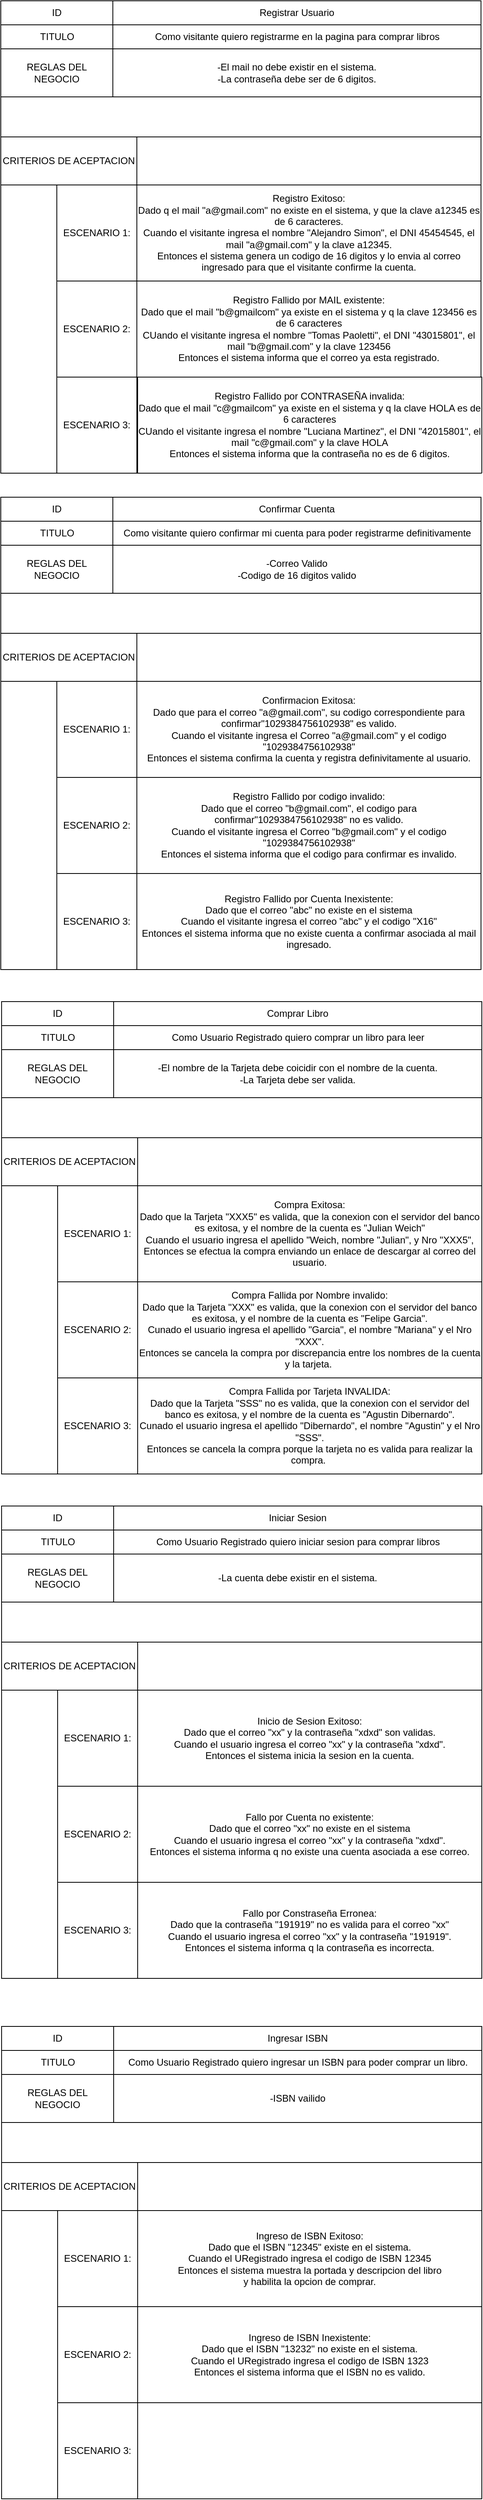 <mxfile version="24.7.17">
  <diagram name="Página-1" id="Mnn7C7-7VE1_M-MDiYTx">
    <mxGraphModel dx="880" dy="532" grid="1" gridSize="10" guides="1" tooltips="1" connect="1" arrows="1" fold="1" page="1" pageScale="1" pageWidth="827" pageHeight="1169" math="0" shadow="0">
      <root>
        <mxCell id="0" />
        <mxCell id="1" parent="0" />
        <mxCell id="3eRoRjSr4uKufoWmJXe3-1" value="ID" style="swimlane;fontStyle=0;childLayout=stackLayout;horizontal=1;startSize=30;horizontalStack=0;resizeParent=1;resizeParentMax=0;resizeLast=0;collapsible=1;marginBottom=0;whiteSpace=wrap;html=1;" vertex="1" parent="1">
          <mxGeometry x="114" y="80" width="140" height="90" as="geometry" />
        </mxCell>
        <mxCell id="3eRoRjSr4uKufoWmJXe3-2" value="TITULO" style="text;html=1;align=center;verticalAlign=middle;resizable=0;points=[];autosize=1;strokeColor=none;fillColor=none;" vertex="1" parent="3eRoRjSr4uKufoWmJXe3-1">
          <mxGeometry y="30" width="140" height="30" as="geometry" />
        </mxCell>
        <mxCell id="3eRoRjSr4uKufoWmJXe3-3" value="Descripción" style="text;html=1;align=center;verticalAlign=middle;resizable=0;points=[];autosize=1;strokeColor=none;fillColor=none;" vertex="1" parent="3eRoRjSr4uKufoWmJXe3-1">
          <mxGeometry y="60" width="140" height="30" as="geometry" />
        </mxCell>
        <mxCell id="3eRoRjSr4uKufoWmJXe3-4" value="Registrar Usuario" style="swimlane;fontStyle=0;childLayout=stackLayout;horizontal=1;startSize=30;horizontalStack=0;resizeParent=1;resizeParentMax=0;resizeLast=0;collapsible=1;marginBottom=0;whiteSpace=wrap;html=1;" vertex="1" parent="1">
          <mxGeometry x="254" y="80" width="460" height="60" as="geometry" />
        </mxCell>
        <mxCell id="3eRoRjSr4uKufoWmJXe3-16" value="Como visitante quiero registrarme en la pagina para comprar libros" style="text;html=1;align=center;verticalAlign=middle;resizable=0;points=[];autosize=1;strokeColor=none;fillColor=none;" vertex="1" parent="3eRoRjSr4uKufoWmJXe3-4">
          <mxGeometry y="30" width="460" height="30" as="geometry" />
        </mxCell>
        <mxCell id="3eRoRjSr4uKufoWmJXe3-5" value="REGLAS DEL&lt;div&gt;NEGOCIO&lt;/div&gt;" style="swimlane;fontStyle=0;childLayout=stackLayout;horizontal=1;startSize=60;horizontalStack=0;resizeParent=1;resizeParentMax=0;resizeLast=0;collapsible=1;marginBottom=0;whiteSpace=wrap;html=1;" vertex="1" parent="1">
          <mxGeometry x="114" y="140" width="140" height="60" as="geometry" />
        </mxCell>
        <mxCell id="3eRoRjSr4uKufoWmJXe3-6" value="-El mail no debe existir en el sistema.&lt;div&gt;-La contraseña debe ser de 6 digitos.&lt;/div&gt;" style="swimlane;fontStyle=0;childLayout=stackLayout;horizontal=1;startSize=60;horizontalStack=0;resizeParent=1;resizeParentMax=0;resizeLast=0;collapsible=1;marginBottom=0;whiteSpace=wrap;html=1;" vertex="1" parent="1">
          <mxGeometry x="254" y="140" width="460" height="60" as="geometry" />
        </mxCell>
        <mxCell id="3eRoRjSr4uKufoWmJXe3-7" value="CRITERIOS DE ACEPTACION" style="swimlane;fontStyle=0;childLayout=stackLayout;horizontal=1;startSize=60;horizontalStack=0;resizeParent=1;resizeParentMax=0;resizeLast=0;collapsible=1;marginBottom=0;whiteSpace=wrap;html=1;" vertex="1" parent="1">
          <mxGeometry x="114" y="250" width="170" height="60" as="geometry" />
        </mxCell>
        <mxCell id="3eRoRjSr4uKufoWmJXe3-8" value="" style="swimlane;fontStyle=0;childLayout=stackLayout;horizontal=1;startSize=60;horizontalStack=0;resizeParent=1;resizeParentMax=0;resizeLast=0;collapsible=1;marginBottom=0;whiteSpace=wrap;html=1;" vertex="1" parent="1">
          <mxGeometry x="284" y="250" width="430" height="60" as="geometry" />
        </mxCell>
        <mxCell id="3eRoRjSr4uKufoWmJXe3-9" value="ESCENARIO 1:" style="swimlane;fontStyle=0;childLayout=stackLayout;horizontal=1;startSize=120;horizontalStack=0;resizeParent=1;resizeParentMax=0;resizeLast=0;collapsible=1;marginBottom=0;whiteSpace=wrap;html=1;" vertex="1" parent="1">
          <mxGeometry x="184" y="310" width="100" height="120" as="geometry" />
        </mxCell>
        <mxCell id="3eRoRjSr4uKufoWmJXe3-10" value="Registro Exitoso:&lt;div&gt;Dado q el mail &quot;a@gmail.com&quot; no existe en el sistema, y que la clave a12345 es de 6 caracteres.&lt;/div&gt;&lt;div&gt;Cuando el visitante ingresa el nombre &quot;Alejandro Simon&quot;, el DNI 45454545, el mail &quot;a@gmail.com&quot; y la clave a12345.&lt;/div&gt;&lt;div&gt;Entonces el sistema genera un codigo de 16 digitos y lo envia al correo ingresado para que el visitante confirme la cuenta.&lt;/div&gt;" style="swimlane;fontStyle=0;childLayout=stackLayout;horizontal=1;startSize=120;horizontalStack=0;resizeParent=1;resizeParentMax=0;resizeLast=0;collapsible=1;marginBottom=0;whiteSpace=wrap;html=1;" vertex="1" parent="1">
          <mxGeometry x="284" y="310" width="430" height="120" as="geometry" />
        </mxCell>
        <mxCell id="3eRoRjSr4uKufoWmJXe3-11" value="" style="swimlane;startSize=0;" vertex="1" parent="1">
          <mxGeometry x="114" y="80" width="600" height="590" as="geometry" />
        </mxCell>
        <mxCell id="3eRoRjSr4uKufoWmJXe3-12" value="ESCENARIO 2:" style="swimlane;fontStyle=0;childLayout=stackLayout;horizontal=1;startSize=120;horizontalStack=0;resizeParent=1;resizeParentMax=0;resizeLast=0;collapsible=1;marginBottom=0;whiteSpace=wrap;html=1;" vertex="1" parent="3eRoRjSr4uKufoWmJXe3-11">
          <mxGeometry x="70" y="350" width="100" height="120" as="geometry" />
        </mxCell>
        <mxCell id="3eRoRjSr4uKufoWmJXe3-13" value="Registro Fallido por MAIL existente:&lt;div&gt;Dado que el mail &quot;b@gmailcom&quot; ya existe en el sistema y q la clave 123456 es de 6 caracteres&lt;/div&gt;&lt;div&gt;CUando el visitante ingresa el nombre &quot;Tomas Paoletti&quot;, el DNI &quot;43015801&quot;, el mail &quot;b@gmail.com&quot; y la clave 123456&lt;/div&gt;&lt;div&gt;Entonces el sistema informa que el correo ya esta registrado.&lt;/div&gt;" style="swimlane;fontStyle=0;childLayout=stackLayout;horizontal=1;startSize=120;horizontalStack=0;resizeParent=1;resizeParentMax=0;resizeLast=0;collapsible=1;marginBottom=0;whiteSpace=wrap;html=1;" vertex="1" parent="3eRoRjSr4uKufoWmJXe3-11">
          <mxGeometry x="170" y="350" width="430" height="120" as="geometry" />
        </mxCell>
        <mxCell id="3eRoRjSr4uKufoWmJXe3-14" value="ESCENARIO 3:" style="swimlane;fontStyle=0;childLayout=stackLayout;horizontal=1;startSize=120;horizontalStack=0;resizeParent=1;resizeParentMax=0;resizeLast=0;collapsible=1;marginBottom=0;whiteSpace=wrap;html=1;" vertex="1" parent="3eRoRjSr4uKufoWmJXe3-11">
          <mxGeometry x="70" y="470" width="100" height="120" as="geometry" />
        </mxCell>
        <mxCell id="3eRoRjSr4uKufoWmJXe3-15" value="Registro Fallido por CONTRASEÑA invalida:&lt;div&gt;&lt;div&gt;Dado que el mail &quot;c@gmailcom&quot; ya existe en el sistema y q la clave HOLA es de 6 caracteres&lt;/div&gt;&lt;div&gt;CUando el visitante ingresa el nombre &quot;Luciana Martinez&quot;, el DNI &quot;42015801&quot;, el mail &quot;c@gmail.com&quot; y la clave HOLA&lt;/div&gt;&lt;div&gt;Entonces el sistema informa que la contraseña no es de 6 digitos.&lt;/div&gt;&lt;/div&gt;" style="swimlane;fontStyle=0;childLayout=stackLayout;horizontal=1;startSize=120;horizontalStack=0;resizeParent=1;resizeParentMax=0;resizeLast=0;collapsible=1;marginBottom=0;whiteSpace=wrap;html=1;" vertex="1" parent="3eRoRjSr4uKufoWmJXe3-11">
          <mxGeometry x="171" y="470" width="430" height="120" as="geometry" />
        </mxCell>
        <mxCell id="3eRoRjSr4uKufoWmJXe3-17" value="ID" style="swimlane;fontStyle=0;childLayout=stackLayout;horizontal=1;startSize=30;horizontalStack=0;resizeParent=1;resizeParentMax=0;resizeLast=0;collapsible=1;marginBottom=0;whiteSpace=wrap;html=1;" vertex="1" parent="1">
          <mxGeometry x="114" y="700" width="140" height="90" as="geometry" />
        </mxCell>
        <mxCell id="3eRoRjSr4uKufoWmJXe3-18" value="TITULO" style="text;html=1;align=center;verticalAlign=middle;resizable=0;points=[];autosize=1;strokeColor=none;fillColor=none;" vertex="1" parent="3eRoRjSr4uKufoWmJXe3-17">
          <mxGeometry y="30" width="140" height="30" as="geometry" />
        </mxCell>
        <mxCell id="3eRoRjSr4uKufoWmJXe3-19" value="Descripción" style="text;html=1;align=center;verticalAlign=middle;resizable=0;points=[];autosize=1;strokeColor=none;fillColor=none;" vertex="1" parent="3eRoRjSr4uKufoWmJXe3-17">
          <mxGeometry y="60" width="140" height="30" as="geometry" />
        </mxCell>
        <mxCell id="3eRoRjSr4uKufoWmJXe3-20" value="Confirmar Cuenta" style="swimlane;fontStyle=0;childLayout=stackLayout;horizontal=1;startSize=30;horizontalStack=0;resizeParent=1;resizeParentMax=0;resizeLast=0;collapsible=1;marginBottom=0;whiteSpace=wrap;html=1;" vertex="1" parent="1">
          <mxGeometry x="254" y="700" width="460" height="60" as="geometry" />
        </mxCell>
        <mxCell id="3eRoRjSr4uKufoWmJXe3-32" value="Como visitante quiero confirmar mi cuenta para poder registrarme definitivamente" style="text;html=1;align=center;verticalAlign=middle;resizable=0;points=[];autosize=1;strokeColor=none;fillColor=none;" vertex="1" parent="3eRoRjSr4uKufoWmJXe3-20">
          <mxGeometry y="30" width="460" height="30" as="geometry" />
        </mxCell>
        <mxCell id="3eRoRjSr4uKufoWmJXe3-21" value="REGLAS DEL&lt;div&gt;NEGOCIO&lt;/div&gt;" style="swimlane;fontStyle=0;childLayout=stackLayout;horizontal=1;startSize=60;horizontalStack=0;resizeParent=1;resizeParentMax=0;resizeLast=0;collapsible=1;marginBottom=0;whiteSpace=wrap;html=1;" vertex="1" parent="1">
          <mxGeometry x="114" y="760" width="140" height="60" as="geometry" />
        </mxCell>
        <mxCell id="3eRoRjSr4uKufoWmJXe3-22" value="-Correo Valido&lt;div&gt;-Codigo de 16 digitos valido&lt;/div&gt;" style="swimlane;fontStyle=0;childLayout=stackLayout;horizontal=1;startSize=60;horizontalStack=0;resizeParent=1;resizeParentMax=0;resizeLast=0;collapsible=1;marginBottom=0;whiteSpace=wrap;html=1;" vertex="1" parent="1">
          <mxGeometry x="254" y="760" width="460" height="60" as="geometry" />
        </mxCell>
        <mxCell id="3eRoRjSr4uKufoWmJXe3-23" value="CRITERIOS DE ACEPTACION" style="swimlane;fontStyle=0;childLayout=stackLayout;horizontal=1;startSize=60;horizontalStack=0;resizeParent=1;resizeParentMax=0;resizeLast=0;collapsible=1;marginBottom=0;whiteSpace=wrap;html=1;" vertex="1" parent="1">
          <mxGeometry x="114" y="870" width="170" height="60" as="geometry" />
        </mxCell>
        <mxCell id="3eRoRjSr4uKufoWmJXe3-24" value="" style="swimlane;fontStyle=0;childLayout=stackLayout;horizontal=1;startSize=60;horizontalStack=0;resizeParent=1;resizeParentMax=0;resizeLast=0;collapsible=1;marginBottom=0;whiteSpace=wrap;html=1;" vertex="1" parent="1">
          <mxGeometry x="284" y="870" width="430" height="60" as="geometry" />
        </mxCell>
        <mxCell id="3eRoRjSr4uKufoWmJXe3-25" value="ESCENARIO 1:" style="swimlane;fontStyle=0;childLayout=stackLayout;horizontal=1;startSize=120;horizontalStack=0;resizeParent=1;resizeParentMax=0;resizeLast=0;collapsible=1;marginBottom=0;whiteSpace=wrap;html=1;" vertex="1" parent="1">
          <mxGeometry x="184" y="930" width="100" height="120" as="geometry" />
        </mxCell>
        <mxCell id="3eRoRjSr4uKufoWmJXe3-26" value="Confirmacion Exitosa:&lt;div&gt;Dado que para el correo &quot;a@gmail.com&quot;, su codigo correspondiente para confirmar&quot;1029384756102938&quot; es valido.&lt;/div&gt;&lt;div&gt;Cuando el visitante ingresa&amp;nbsp;&lt;span style=&quot;background-color: initial;&quot;&gt;el Correo &quot;a@gmail.com&quot; y el codigo &quot;1029384756102938&quot;&lt;/span&gt;&lt;/div&gt;&lt;div&gt;&lt;span style=&quot;background-color: initial;&quot;&gt;Entonces el sistema confirma la cuenta y registra definivitamente al usuario.&lt;/span&gt;&lt;/div&gt;" style="swimlane;fontStyle=0;childLayout=stackLayout;horizontal=1;startSize=120;horizontalStack=0;resizeParent=1;resizeParentMax=0;resizeLast=0;collapsible=1;marginBottom=0;whiteSpace=wrap;html=1;" vertex="1" parent="1">
          <mxGeometry x="284" y="930" width="430" height="120" as="geometry" />
        </mxCell>
        <mxCell id="3eRoRjSr4uKufoWmJXe3-27" value="" style="swimlane;startSize=0;" vertex="1" parent="1">
          <mxGeometry x="114" y="700" width="600" height="590" as="geometry" />
        </mxCell>
        <mxCell id="3eRoRjSr4uKufoWmJXe3-28" value="ESCENARIO 2:" style="swimlane;fontStyle=0;childLayout=stackLayout;horizontal=1;startSize=120;horizontalStack=0;resizeParent=1;resizeParentMax=0;resizeLast=0;collapsible=1;marginBottom=0;whiteSpace=wrap;html=1;" vertex="1" parent="3eRoRjSr4uKufoWmJXe3-27">
          <mxGeometry x="70" y="350" width="100" height="120" as="geometry" />
        </mxCell>
        <mxCell id="3eRoRjSr4uKufoWmJXe3-29" value="Registro Fallido por codigo invalido:&lt;div&gt;&lt;div&gt;Dado que el correo &quot;b@gmail.com&quot;, el codigo para confirmar&quot;1029384756102938&quot; no es valido.&lt;/div&gt;&lt;div&gt;Cuando el visitante ingresa&amp;nbsp;&lt;span style=&quot;background-color: initial;&quot;&gt;el Correo &quot;b@gmail.com&quot; y el codigo &quot;1029384756102938&quot;&lt;/span&gt;&lt;/div&gt;&lt;div&gt;&lt;span style=&quot;background-color: initial;&quot;&gt;Entonces el sistema informa que el codigo para confirmar es invalido.&lt;/span&gt;&lt;/div&gt;&lt;/div&gt;" style="swimlane;fontStyle=0;childLayout=stackLayout;horizontal=1;startSize=120;horizontalStack=0;resizeParent=1;resizeParentMax=0;resizeLast=0;collapsible=1;marginBottom=0;whiteSpace=wrap;html=1;" vertex="1" parent="3eRoRjSr4uKufoWmJXe3-27">
          <mxGeometry x="170" y="350" width="430" height="120" as="geometry" />
        </mxCell>
        <mxCell id="3eRoRjSr4uKufoWmJXe3-30" value="ESCENARIO 3:" style="swimlane;fontStyle=0;childLayout=stackLayout;horizontal=1;startSize=120;horizontalStack=0;resizeParent=1;resizeParentMax=0;resizeLast=0;collapsible=1;marginBottom=0;whiteSpace=wrap;html=1;" vertex="1" parent="3eRoRjSr4uKufoWmJXe3-27">
          <mxGeometry x="70" y="470" width="100" height="120" as="geometry" />
        </mxCell>
        <mxCell id="3eRoRjSr4uKufoWmJXe3-31" value="Registro Fallido por Cuenta Inexistente:&lt;div&gt;Dado que el correo &quot;abc&quot; no existe en el sistema&lt;/div&gt;&lt;div&gt;Cuando el visitante ingresa el correo &quot;abc&quot; y el codigo &quot;X16&quot;&lt;/div&gt;&lt;div&gt;Entonces el sistema informa que no existe cuenta a confirmar asociada al mail ingresado.&lt;/div&gt;" style="swimlane;fontStyle=0;childLayout=stackLayout;horizontal=1;startSize=120;horizontalStack=0;resizeParent=1;resizeParentMax=0;resizeLast=0;collapsible=1;marginBottom=0;whiteSpace=wrap;html=1;" vertex="1" parent="3eRoRjSr4uKufoWmJXe3-27">
          <mxGeometry x="170" y="470" width="430" height="120" as="geometry" />
        </mxCell>
        <mxCell id="3eRoRjSr4uKufoWmJXe3-33" value="ID" style="swimlane;fontStyle=0;childLayout=stackLayout;horizontal=1;startSize=30;horizontalStack=0;resizeParent=1;resizeParentMax=0;resizeLast=0;collapsible=1;marginBottom=0;whiteSpace=wrap;html=1;" vertex="1" parent="1">
          <mxGeometry x="115" y="1330" width="140" height="90" as="geometry" />
        </mxCell>
        <mxCell id="3eRoRjSr4uKufoWmJXe3-34" value="TITULO" style="text;html=1;align=center;verticalAlign=middle;resizable=0;points=[];autosize=1;strokeColor=none;fillColor=none;" vertex="1" parent="3eRoRjSr4uKufoWmJXe3-33">
          <mxGeometry y="30" width="140" height="30" as="geometry" />
        </mxCell>
        <mxCell id="3eRoRjSr4uKufoWmJXe3-35" value="Descripción" style="text;html=1;align=center;verticalAlign=middle;resizable=0;points=[];autosize=1;strokeColor=none;fillColor=none;" vertex="1" parent="3eRoRjSr4uKufoWmJXe3-33">
          <mxGeometry y="60" width="140" height="30" as="geometry" />
        </mxCell>
        <mxCell id="3eRoRjSr4uKufoWmJXe3-36" value="Comprar Libro" style="swimlane;fontStyle=0;childLayout=stackLayout;horizontal=1;startSize=30;horizontalStack=0;resizeParent=1;resizeParentMax=0;resizeLast=0;collapsible=1;marginBottom=0;whiteSpace=wrap;html=1;" vertex="1" parent="1">
          <mxGeometry x="255" y="1330" width="460" height="60" as="geometry" />
        </mxCell>
        <mxCell id="3eRoRjSr4uKufoWmJXe3-48" value="Como Usuario Registrado quiero comprar un libro para leer" style="text;html=1;align=center;verticalAlign=middle;resizable=0;points=[];autosize=1;strokeColor=none;fillColor=none;" vertex="1" parent="3eRoRjSr4uKufoWmJXe3-36">
          <mxGeometry y="30" width="460" height="30" as="geometry" />
        </mxCell>
        <mxCell id="3eRoRjSr4uKufoWmJXe3-37" value="REGLAS DEL&lt;div&gt;NEGOCIO&lt;/div&gt;" style="swimlane;fontStyle=0;childLayout=stackLayout;horizontal=1;startSize=60;horizontalStack=0;resizeParent=1;resizeParentMax=0;resizeLast=0;collapsible=1;marginBottom=0;whiteSpace=wrap;html=1;" vertex="1" parent="1">
          <mxGeometry x="115" y="1390" width="140" height="60" as="geometry" />
        </mxCell>
        <mxCell id="3eRoRjSr4uKufoWmJXe3-38" value="-El nombre de la Tarjeta debe coicidir con el nombre de la cuenta.&lt;div&gt;-La Tarjeta debe ser valida.&lt;/div&gt;" style="swimlane;fontStyle=0;childLayout=stackLayout;horizontal=1;startSize=60;horizontalStack=0;resizeParent=1;resizeParentMax=0;resizeLast=0;collapsible=1;marginBottom=0;whiteSpace=wrap;html=1;" vertex="1" parent="1">
          <mxGeometry x="255" y="1390" width="460" height="60" as="geometry" />
        </mxCell>
        <mxCell id="3eRoRjSr4uKufoWmJXe3-39" value="CRITERIOS DE ACEPTACION" style="swimlane;fontStyle=0;childLayout=stackLayout;horizontal=1;startSize=60;horizontalStack=0;resizeParent=1;resizeParentMax=0;resizeLast=0;collapsible=1;marginBottom=0;whiteSpace=wrap;html=1;" vertex="1" parent="1">
          <mxGeometry x="115" y="1500" width="170" height="60" as="geometry" />
        </mxCell>
        <mxCell id="3eRoRjSr4uKufoWmJXe3-40" value="" style="swimlane;fontStyle=0;childLayout=stackLayout;horizontal=1;startSize=60;horizontalStack=0;resizeParent=1;resizeParentMax=0;resizeLast=0;collapsible=1;marginBottom=0;whiteSpace=wrap;html=1;" vertex="1" parent="1">
          <mxGeometry x="285" y="1500" width="430" height="60" as="geometry" />
        </mxCell>
        <mxCell id="3eRoRjSr4uKufoWmJXe3-41" value="ESCENARIO 1:" style="swimlane;fontStyle=0;childLayout=stackLayout;horizontal=1;startSize=120;horizontalStack=0;resizeParent=1;resizeParentMax=0;resizeLast=0;collapsible=1;marginBottom=0;whiteSpace=wrap;html=1;" vertex="1" parent="1">
          <mxGeometry x="185" y="1560" width="100" height="120" as="geometry" />
        </mxCell>
        <mxCell id="3eRoRjSr4uKufoWmJXe3-42" value="Compra Exitosa:&lt;div&gt;Dado que la Tarjeta &quot;XXX5&quot; es valida, que la conexion con el servidor del banco es exitosa, y el nombre de la cuenta es &quot;Julian Weich&quot;&lt;/div&gt;&lt;div&gt;Cuando el usuario ingresa el apellido &quot;Weich, nombre &quot;Julian&quot;, y Nro &quot;XXX5&quot;,&lt;/div&gt;&lt;div&gt;Entonces se efectua la compra enviando un enlace de descargar al correo del usuario.&lt;/div&gt;" style="swimlane;fontStyle=0;childLayout=stackLayout;horizontal=1;startSize=120;horizontalStack=0;resizeParent=1;resizeParentMax=0;resizeLast=0;collapsible=1;marginBottom=0;whiteSpace=wrap;html=1;" vertex="1" parent="1">
          <mxGeometry x="285" y="1560" width="430" height="120" as="geometry" />
        </mxCell>
        <mxCell id="3eRoRjSr4uKufoWmJXe3-43" value="" style="swimlane;startSize=0;" vertex="1" parent="1">
          <mxGeometry x="115" y="1330" width="600" height="590" as="geometry" />
        </mxCell>
        <mxCell id="3eRoRjSr4uKufoWmJXe3-44" value="ESCENARIO 2:" style="swimlane;fontStyle=0;childLayout=stackLayout;horizontal=1;startSize=120;horizontalStack=0;resizeParent=1;resizeParentMax=0;resizeLast=0;collapsible=1;marginBottom=0;whiteSpace=wrap;html=1;" vertex="1" parent="3eRoRjSr4uKufoWmJXe3-43">
          <mxGeometry x="70" y="350" width="100" height="120" as="geometry" />
        </mxCell>
        <mxCell id="3eRoRjSr4uKufoWmJXe3-45" value="Compra Fallida por Nombre invalido:&lt;div&gt;Dado que la Tarjeta &quot;XXX&quot; es valida, que la conexion con el servidor del banco es exitosa, y el nombre de la cuenta es &quot;Felipe Garcia&quot;.&lt;/div&gt;&lt;div&gt;Cunado el usuario ingresa el apellido &quot;Garcia&quot;, el nombre &quot;Mariana&quot; y el Nro &quot;XXX&quot;.&lt;/div&gt;&lt;div&gt;Entonces se cancela la compra por discrepancia entre los nombres de la cuenta y la tarjeta.&amp;nbsp;&lt;/div&gt;" style="swimlane;fontStyle=0;childLayout=stackLayout;horizontal=1;startSize=120;horizontalStack=0;resizeParent=1;resizeParentMax=0;resizeLast=0;collapsible=1;marginBottom=0;whiteSpace=wrap;html=1;" vertex="1" parent="3eRoRjSr4uKufoWmJXe3-43">
          <mxGeometry x="170" y="350" width="430" height="120" as="geometry" />
        </mxCell>
        <mxCell id="3eRoRjSr4uKufoWmJXe3-46" value="ESCENARIO 3:" style="swimlane;fontStyle=0;childLayout=stackLayout;horizontal=1;startSize=120;horizontalStack=0;resizeParent=1;resizeParentMax=0;resizeLast=0;collapsible=1;marginBottom=0;whiteSpace=wrap;html=1;" vertex="1" parent="3eRoRjSr4uKufoWmJXe3-43">
          <mxGeometry x="70" y="470" width="100" height="120" as="geometry" />
        </mxCell>
        <mxCell id="3eRoRjSr4uKufoWmJXe3-47" value="Compra Fallida por Tarjeta INVALIDA:&lt;div&gt;&lt;span style=&quot;background-color: initial;&quot;&gt;Dado que la Tarjeta &quot;SSS&quot; no es valida, que la conexion con el servidor del banco es exitosa, y el nombre de la cuenta es &quot;Agustin Dibernardo&quot;.&lt;/span&gt;&lt;div&gt;Cunado el usuario ingresa el apellido &quot;Dibernardo&quot;, el nombre &quot;Agustin&quot; y el Nro &quot;SSS&quot;.&lt;/div&gt;&lt;div&gt;Entonces se cancela la compra porque la tarjeta no es valida para realizar la compra.&amp;nbsp;&lt;/div&gt;&lt;/div&gt;" style="swimlane;fontStyle=0;childLayout=stackLayout;horizontal=1;startSize=120;horizontalStack=0;resizeParent=1;resizeParentMax=0;resizeLast=0;collapsible=1;marginBottom=0;whiteSpace=wrap;html=1;" vertex="1" parent="3eRoRjSr4uKufoWmJXe3-43">
          <mxGeometry x="170" y="470" width="430" height="120" as="geometry" />
        </mxCell>
        <mxCell id="3eRoRjSr4uKufoWmJXe3-64" value="ID" style="swimlane;fontStyle=0;childLayout=stackLayout;horizontal=1;startSize=30;horizontalStack=0;resizeParent=1;resizeParentMax=0;resizeLast=0;collapsible=1;marginBottom=0;whiteSpace=wrap;html=1;" vertex="1" parent="1">
          <mxGeometry x="115" y="1960" width="140" height="90" as="geometry" />
        </mxCell>
        <mxCell id="3eRoRjSr4uKufoWmJXe3-65" value="TITULO" style="text;html=1;align=center;verticalAlign=middle;resizable=0;points=[];autosize=1;strokeColor=none;fillColor=none;" vertex="1" parent="3eRoRjSr4uKufoWmJXe3-64">
          <mxGeometry y="30" width="140" height="30" as="geometry" />
        </mxCell>
        <mxCell id="3eRoRjSr4uKufoWmJXe3-66" value="Descripción" style="text;html=1;align=center;verticalAlign=middle;resizable=0;points=[];autosize=1;strokeColor=none;fillColor=none;" vertex="1" parent="3eRoRjSr4uKufoWmJXe3-64">
          <mxGeometry y="60" width="140" height="30" as="geometry" />
        </mxCell>
        <mxCell id="3eRoRjSr4uKufoWmJXe3-67" value="Iniciar Sesion" style="swimlane;fontStyle=0;childLayout=stackLayout;horizontal=1;startSize=30;horizontalStack=0;resizeParent=1;resizeParentMax=0;resizeLast=0;collapsible=1;marginBottom=0;whiteSpace=wrap;html=1;" vertex="1" parent="1">
          <mxGeometry x="255" y="1960" width="460" height="60" as="geometry" />
        </mxCell>
        <mxCell id="3eRoRjSr4uKufoWmJXe3-79" value="Como Usuario Registrado quiero iniciar sesion para comprar libros" style="text;html=1;align=center;verticalAlign=middle;resizable=0;points=[];autosize=1;strokeColor=none;fillColor=none;" vertex="1" parent="3eRoRjSr4uKufoWmJXe3-67">
          <mxGeometry y="30" width="460" height="30" as="geometry" />
        </mxCell>
        <mxCell id="3eRoRjSr4uKufoWmJXe3-68" value="REGLAS DEL&lt;div&gt;NEGOCIO&lt;/div&gt;" style="swimlane;fontStyle=0;childLayout=stackLayout;horizontal=1;startSize=60;horizontalStack=0;resizeParent=1;resizeParentMax=0;resizeLast=0;collapsible=1;marginBottom=0;whiteSpace=wrap;html=1;" vertex="1" parent="1">
          <mxGeometry x="115" y="2020" width="140" height="60" as="geometry" />
        </mxCell>
        <mxCell id="3eRoRjSr4uKufoWmJXe3-69" value="-La cuenta debe existir en el sistema." style="swimlane;fontStyle=0;childLayout=stackLayout;horizontal=1;startSize=60;horizontalStack=0;resizeParent=1;resizeParentMax=0;resizeLast=0;collapsible=1;marginBottom=0;whiteSpace=wrap;html=1;" vertex="1" parent="1">
          <mxGeometry x="255" y="2020" width="460" height="60" as="geometry" />
        </mxCell>
        <mxCell id="3eRoRjSr4uKufoWmJXe3-70" value="CRITERIOS DE ACEPTACION" style="swimlane;fontStyle=0;childLayout=stackLayout;horizontal=1;startSize=60;horizontalStack=0;resizeParent=1;resizeParentMax=0;resizeLast=0;collapsible=1;marginBottom=0;whiteSpace=wrap;html=1;" vertex="1" parent="1">
          <mxGeometry x="115" y="2130" width="170" height="60" as="geometry" />
        </mxCell>
        <mxCell id="3eRoRjSr4uKufoWmJXe3-71" value="" style="swimlane;fontStyle=0;childLayout=stackLayout;horizontal=1;startSize=60;horizontalStack=0;resizeParent=1;resizeParentMax=0;resizeLast=0;collapsible=1;marginBottom=0;whiteSpace=wrap;html=1;" vertex="1" parent="1">
          <mxGeometry x="285" y="2130" width="430" height="60" as="geometry" />
        </mxCell>
        <mxCell id="3eRoRjSr4uKufoWmJXe3-72" value="ESCENARIO 1:" style="swimlane;fontStyle=0;childLayout=stackLayout;horizontal=1;startSize=120;horizontalStack=0;resizeParent=1;resizeParentMax=0;resizeLast=0;collapsible=1;marginBottom=0;whiteSpace=wrap;html=1;" vertex="1" parent="1">
          <mxGeometry x="185" y="2190" width="100" height="120" as="geometry" />
        </mxCell>
        <mxCell id="3eRoRjSr4uKufoWmJXe3-73" value="Inicio de Sesion Exitoso:&lt;div&gt;Dado que el correo &quot;xx&quot; y la contraseña &quot;xdxd&quot; son validas.&lt;/div&gt;&lt;div&gt;Cuando el usuario ingresa el correo &quot;xx&quot; y la contraseña &quot;xdxd&quot;.&lt;/div&gt;&lt;div&gt;Entonces el sistema inicia la sesion en la cuenta.&lt;/div&gt;" style="swimlane;fontStyle=0;childLayout=stackLayout;horizontal=1;startSize=120;horizontalStack=0;resizeParent=1;resizeParentMax=0;resizeLast=0;collapsible=1;marginBottom=0;whiteSpace=wrap;html=1;" vertex="1" parent="1">
          <mxGeometry x="285" y="2190" width="430" height="120" as="geometry" />
        </mxCell>
        <mxCell id="3eRoRjSr4uKufoWmJXe3-74" value="" style="swimlane;startSize=0;" vertex="1" parent="1">
          <mxGeometry x="115" y="1960" width="600" height="590" as="geometry" />
        </mxCell>
        <mxCell id="3eRoRjSr4uKufoWmJXe3-75" value="ESCENARIO 2:" style="swimlane;fontStyle=0;childLayout=stackLayout;horizontal=1;startSize=120;horizontalStack=0;resizeParent=1;resizeParentMax=0;resizeLast=0;collapsible=1;marginBottom=0;whiteSpace=wrap;html=1;" vertex="1" parent="3eRoRjSr4uKufoWmJXe3-74">
          <mxGeometry x="70" y="350" width="100" height="120" as="geometry" />
        </mxCell>
        <mxCell id="3eRoRjSr4uKufoWmJXe3-76" value="Fallo por Cuenta no existente:&lt;div&gt;&lt;div&gt;Dado que el correo &quot;xx&quot; no existe en el sistema&lt;/div&gt;&lt;div&gt;Cuando el usuario ingresa el correo &quot;xx&quot; y la contraseña &quot;xdxd&quot;.&lt;/div&gt;&lt;div&gt;Entonces el sistema informa q no existe una cuenta asociada a ese correo.&lt;/div&gt;&lt;/div&gt;" style="swimlane;fontStyle=0;childLayout=stackLayout;horizontal=1;startSize=120;horizontalStack=0;resizeParent=1;resizeParentMax=0;resizeLast=0;collapsible=1;marginBottom=0;whiteSpace=wrap;html=1;" vertex="1" parent="3eRoRjSr4uKufoWmJXe3-74">
          <mxGeometry x="170" y="350" width="430" height="120" as="geometry" />
        </mxCell>
        <mxCell id="3eRoRjSr4uKufoWmJXe3-77" value="ESCENARIO 3:" style="swimlane;fontStyle=0;childLayout=stackLayout;horizontal=1;startSize=120;horizontalStack=0;resizeParent=1;resizeParentMax=0;resizeLast=0;collapsible=1;marginBottom=0;whiteSpace=wrap;html=1;" vertex="1" parent="3eRoRjSr4uKufoWmJXe3-74">
          <mxGeometry x="70" y="470" width="100" height="120" as="geometry" />
        </mxCell>
        <mxCell id="3eRoRjSr4uKufoWmJXe3-78" value="Fallo por Constraseña Erronea:&lt;div&gt;&lt;div&gt;Dado que la contraseña &quot;191919&quot; no es valida para el correo &quot;xx&quot;&lt;/div&gt;&lt;div&gt;Cuando el usuario ingresa el correo &quot;xx&quot; y la contraseña &quot;191919&quot;.&lt;/div&gt;&lt;div&gt;Entonces el sistema informa q la contraseña es incorrecta.&lt;/div&gt;&lt;/div&gt;" style="swimlane;fontStyle=0;childLayout=stackLayout;horizontal=1;startSize=120;horizontalStack=0;resizeParent=1;resizeParentMax=0;resizeLast=0;collapsible=1;marginBottom=0;whiteSpace=wrap;html=1;" vertex="1" parent="3eRoRjSr4uKufoWmJXe3-74">
          <mxGeometry x="170" y="470" width="430" height="120" as="geometry" />
        </mxCell>
        <mxCell id="3eRoRjSr4uKufoWmJXe3-80" value="ID" style="swimlane;fontStyle=0;childLayout=stackLayout;horizontal=1;startSize=30;horizontalStack=0;resizeParent=1;resizeParentMax=0;resizeLast=0;collapsible=1;marginBottom=0;whiteSpace=wrap;html=1;" vertex="1" parent="1">
          <mxGeometry x="115" y="2610" width="140" height="90" as="geometry" />
        </mxCell>
        <mxCell id="3eRoRjSr4uKufoWmJXe3-81" value="TITULO" style="text;html=1;align=center;verticalAlign=middle;resizable=0;points=[];autosize=1;strokeColor=none;fillColor=none;" vertex="1" parent="3eRoRjSr4uKufoWmJXe3-80">
          <mxGeometry y="30" width="140" height="30" as="geometry" />
        </mxCell>
        <mxCell id="3eRoRjSr4uKufoWmJXe3-82" value="Descripción" style="text;html=1;align=center;verticalAlign=middle;resizable=0;points=[];autosize=1;strokeColor=none;fillColor=none;" vertex="1" parent="3eRoRjSr4uKufoWmJXe3-80">
          <mxGeometry y="60" width="140" height="30" as="geometry" />
        </mxCell>
        <mxCell id="3eRoRjSr4uKufoWmJXe3-83" value="Ingresar ISBN" style="swimlane;fontStyle=0;childLayout=stackLayout;horizontal=1;startSize=30;horizontalStack=0;resizeParent=1;resizeParentMax=0;resizeLast=0;collapsible=1;marginBottom=0;whiteSpace=wrap;html=1;" vertex="1" parent="1">
          <mxGeometry x="255" y="2610" width="460" height="60" as="geometry" />
        </mxCell>
        <mxCell id="3eRoRjSr4uKufoWmJXe3-95" value="Como Usuario Registrado quiero ingresar un ISBN para poder comprar un libro." style="text;html=1;align=center;verticalAlign=middle;resizable=0;points=[];autosize=1;strokeColor=none;fillColor=none;" vertex="1" parent="3eRoRjSr4uKufoWmJXe3-83">
          <mxGeometry y="30" width="460" height="30" as="geometry" />
        </mxCell>
        <mxCell id="3eRoRjSr4uKufoWmJXe3-84" value="REGLAS DEL&lt;div&gt;NEGOCIO&lt;/div&gt;" style="swimlane;fontStyle=0;childLayout=stackLayout;horizontal=1;startSize=60;horizontalStack=0;resizeParent=1;resizeParentMax=0;resizeLast=0;collapsible=1;marginBottom=0;whiteSpace=wrap;html=1;" vertex="1" parent="1">
          <mxGeometry x="115" y="2670" width="140" height="60" as="geometry" />
        </mxCell>
        <mxCell id="3eRoRjSr4uKufoWmJXe3-85" value="-ISBN vailido" style="swimlane;fontStyle=0;childLayout=stackLayout;horizontal=1;startSize=60;horizontalStack=0;resizeParent=1;resizeParentMax=0;resizeLast=0;collapsible=1;marginBottom=0;whiteSpace=wrap;html=1;" vertex="1" parent="1">
          <mxGeometry x="255" y="2670" width="460" height="60" as="geometry" />
        </mxCell>
        <mxCell id="3eRoRjSr4uKufoWmJXe3-86" value="CRITERIOS DE ACEPTACION" style="swimlane;fontStyle=0;childLayout=stackLayout;horizontal=1;startSize=60;horizontalStack=0;resizeParent=1;resizeParentMax=0;resizeLast=0;collapsible=1;marginBottom=0;whiteSpace=wrap;html=1;" vertex="1" parent="1">
          <mxGeometry x="115" y="2780" width="170" height="60" as="geometry" />
        </mxCell>
        <mxCell id="3eRoRjSr4uKufoWmJXe3-87" value="" style="swimlane;fontStyle=0;childLayout=stackLayout;horizontal=1;startSize=60;horizontalStack=0;resizeParent=1;resizeParentMax=0;resizeLast=0;collapsible=1;marginBottom=0;whiteSpace=wrap;html=1;" vertex="1" parent="1">
          <mxGeometry x="285" y="2780" width="430" height="60" as="geometry" />
        </mxCell>
        <mxCell id="3eRoRjSr4uKufoWmJXe3-88" value="ESCENARIO 1:" style="swimlane;fontStyle=0;childLayout=stackLayout;horizontal=1;startSize=120;horizontalStack=0;resizeParent=1;resizeParentMax=0;resizeLast=0;collapsible=1;marginBottom=0;whiteSpace=wrap;html=1;" vertex="1" parent="1">
          <mxGeometry x="185" y="2840" width="100" height="120" as="geometry" />
        </mxCell>
        <mxCell id="3eRoRjSr4uKufoWmJXe3-89" value="Ingreso de ISBN Exitoso:&lt;div&gt;Dado que el ISBN &quot;12345&quot; existe en el sistema.&lt;/div&gt;&lt;div&gt;Cuando el URegistrado ingresa el codigo de ISBN 12345&lt;/div&gt;&lt;div&gt;Entonces el sistema muestra la portada y descripcion del libro&lt;/div&gt;&lt;div&gt;y habilita la opcion de comprar.&lt;/div&gt;" style="swimlane;fontStyle=0;childLayout=stackLayout;horizontal=1;startSize=120;horizontalStack=0;resizeParent=1;resizeParentMax=0;resizeLast=0;collapsible=1;marginBottom=0;whiteSpace=wrap;html=1;" vertex="1" parent="1">
          <mxGeometry x="285" y="2840" width="430" height="120" as="geometry" />
        </mxCell>
        <mxCell id="3eRoRjSr4uKufoWmJXe3-90" value="" style="swimlane;startSize=0;" vertex="1" parent="1">
          <mxGeometry x="115" y="2610" width="600" height="590" as="geometry" />
        </mxCell>
        <mxCell id="3eRoRjSr4uKufoWmJXe3-91" value="ESCENARIO 2:" style="swimlane;fontStyle=0;childLayout=stackLayout;horizontal=1;startSize=120;horizontalStack=0;resizeParent=1;resizeParentMax=0;resizeLast=0;collapsible=1;marginBottom=0;whiteSpace=wrap;html=1;" vertex="1" parent="3eRoRjSr4uKufoWmJXe3-90">
          <mxGeometry x="70" y="350" width="100" height="120" as="geometry" />
        </mxCell>
        <mxCell id="3eRoRjSr4uKufoWmJXe3-92" value="Ingreso de ISBN Inexistente:&lt;div&gt;Dado que el ISBN &quot;13232&quot; no existe en el sistema.&lt;/div&gt;&lt;div&gt;Cuando el URegistrado ingresa el codigo de ISBN 1323&lt;/div&gt;&lt;div&gt;Entonces el sistema informa que el ISBN no es valido.&lt;/div&gt;" style="swimlane;fontStyle=0;childLayout=stackLayout;horizontal=1;startSize=120;horizontalStack=0;resizeParent=1;resizeParentMax=0;resizeLast=0;collapsible=1;marginBottom=0;whiteSpace=wrap;html=1;" vertex="1" parent="3eRoRjSr4uKufoWmJXe3-90">
          <mxGeometry x="170" y="350" width="430" height="120" as="geometry" />
        </mxCell>
        <mxCell id="3eRoRjSr4uKufoWmJXe3-93" value="ESCENARIO 3:" style="swimlane;fontStyle=0;childLayout=stackLayout;horizontal=1;startSize=120;horizontalStack=0;resizeParent=1;resizeParentMax=0;resizeLast=0;collapsible=1;marginBottom=0;whiteSpace=wrap;html=1;" vertex="1" parent="3eRoRjSr4uKufoWmJXe3-90">
          <mxGeometry x="70" y="470" width="100" height="120" as="geometry" />
        </mxCell>
        <mxCell id="3eRoRjSr4uKufoWmJXe3-94" value="&lt;pre style=&quot;font-size: 9px;&quot;&gt;&lt;br&gt;&lt;/pre&gt;" style="swimlane;fontStyle=0;childLayout=stackLayout;horizontal=1;startSize=120;horizontalStack=0;resizeParent=1;resizeParentMax=0;resizeLast=0;collapsible=1;marginBottom=0;whiteSpace=wrap;html=1;" vertex="1" parent="3eRoRjSr4uKufoWmJXe3-90">
          <mxGeometry x="170" y="470" width="430" height="120" as="geometry" />
        </mxCell>
      </root>
    </mxGraphModel>
  </diagram>
</mxfile>
